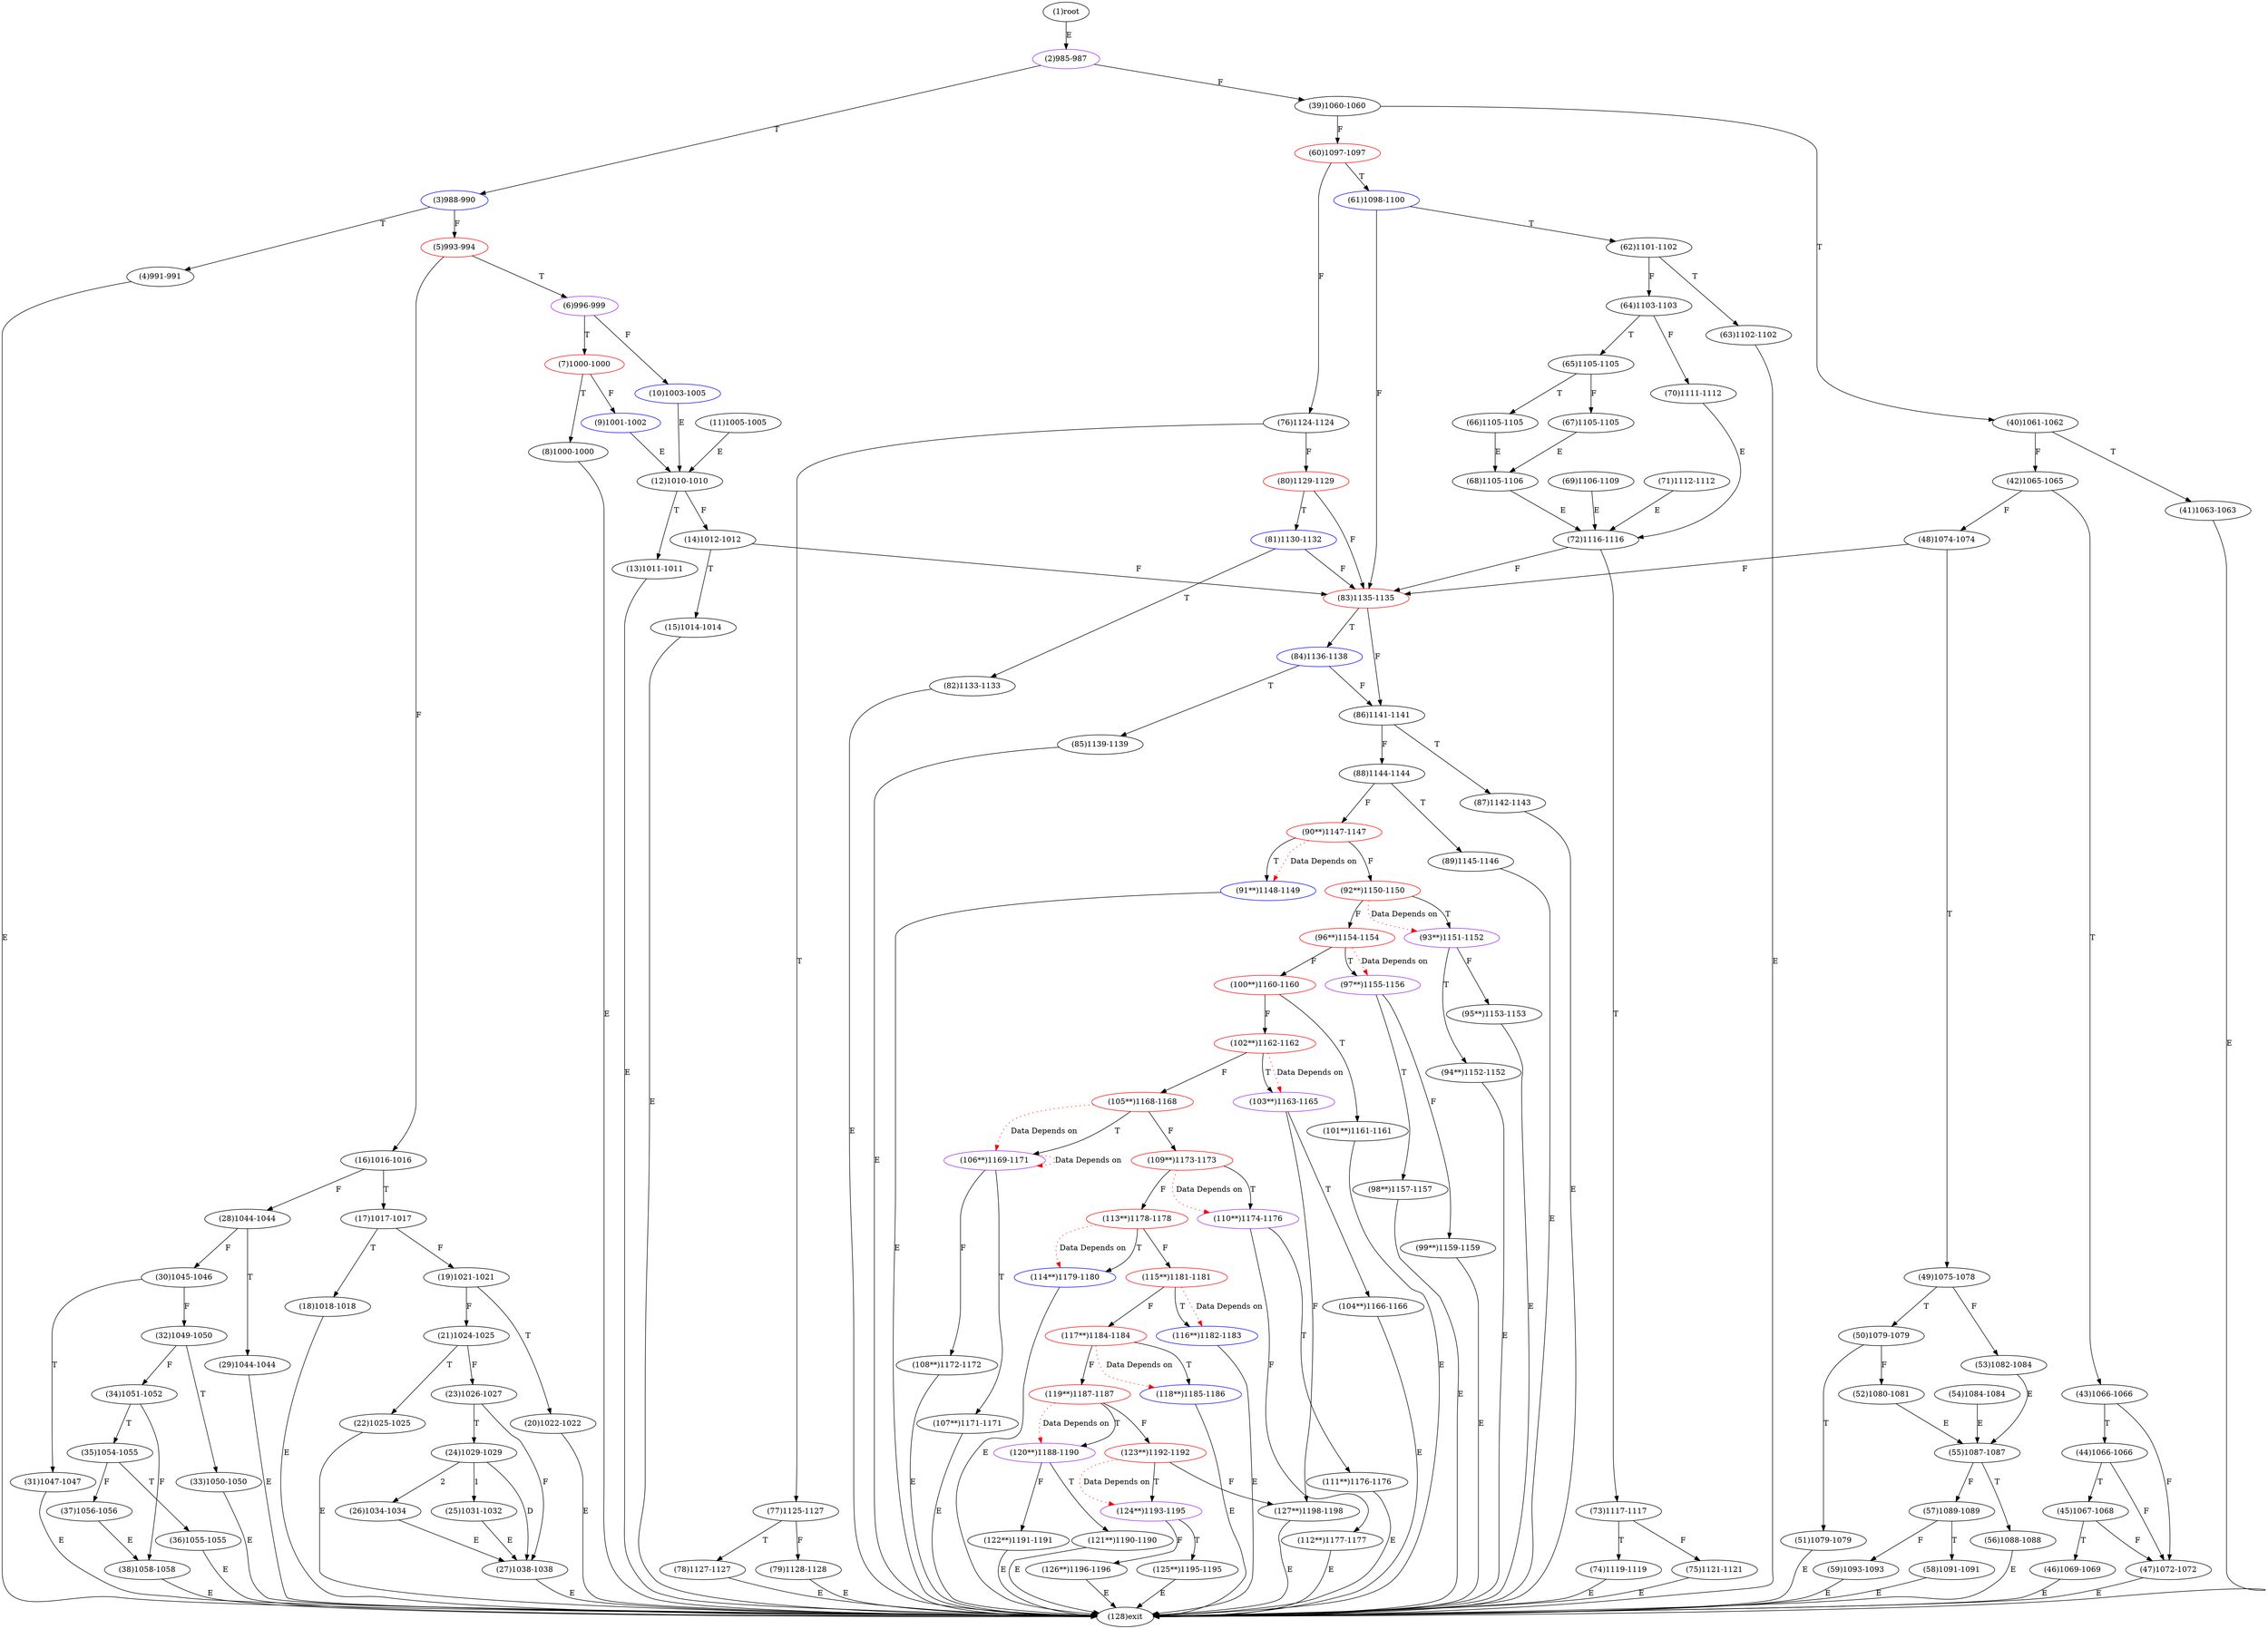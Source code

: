 digraph "" { 
1[ label="(1)root"];
2[ label="(2)985-987",color=purple];
3[ label="(3)988-990",color=blue];
4[ label="(4)991-991"];
5[ label="(5)993-994",color=red];
6[ label="(6)996-999",color=purple];
7[ label="(7)1000-1000",color=red];
8[ label="(8)1000-1000"];
9[ label="(9)1001-1002",color=blue];
10[ label="(10)1003-1005",color=blue];
11[ label="(11)1005-1005"];
12[ label="(12)1010-1010"];
13[ label="(13)1011-1011"];
14[ label="(14)1012-1012"];
15[ label="(15)1014-1014"];
17[ label="(17)1017-1017"];
16[ label="(16)1016-1016"];
19[ label="(19)1021-1021"];
18[ label="(18)1018-1018"];
21[ label="(21)1024-1025"];
20[ label="(20)1022-1022"];
23[ label="(23)1026-1027"];
22[ label="(22)1025-1025"];
25[ label="(25)1031-1032"];
24[ label="(24)1029-1029"];
27[ label="(27)1038-1038"];
26[ label="(26)1034-1034"];
29[ label="(29)1044-1044"];
28[ label="(28)1044-1044"];
31[ label="(31)1047-1047"];
30[ label="(30)1045-1046"];
34[ label="(34)1051-1052"];
35[ label="(35)1054-1055"];
32[ label="(32)1049-1050"];
33[ label="(33)1050-1050"];
38[ label="(38)1058-1058"];
39[ label="(39)1060-1060"];
36[ label="(36)1055-1055"];
37[ label="(37)1056-1056"];
42[ label="(42)1065-1065"];
43[ label="(43)1066-1066"];
40[ label="(40)1061-1062"];
41[ label="(41)1063-1063"];
46[ label="(46)1069-1069"];
47[ label="(47)1072-1072"];
44[ label="(44)1066-1066"];
45[ label="(45)1067-1068"];
51[ label="(51)1079-1079"];
50[ label="(50)1079-1079"];
49[ label="(49)1075-1078"];
48[ label="(48)1074-1074"];
55[ label="(55)1087-1087"];
54[ label="(54)1084-1084"];
53[ label="(53)1082-1084"];
52[ label="(52)1080-1081"];
59[ label="(59)1093-1093"];
58[ label="(58)1091-1091"];
57[ label="(57)1089-1089"];
56[ label="(56)1088-1088"];
63[ label="(63)1102-1102"];
62[ label="(62)1101-1102"];
61[ label="(61)1098-1100",color=blue];
60[ label="(60)1097-1097",color=red];
68[ label="(68)1105-1106"];
69[ label="(69)1106-1109"];
70[ label="(70)1111-1112"];
71[ label="(71)1112-1112"];
64[ label="(64)1103-1103"];
65[ label="(65)1105-1105"];
66[ label="(66)1105-1105"];
67[ label="(67)1105-1105"];
76[ label="(76)1124-1124"];
77[ label="(77)1125-1127"];
78[ label="(78)1127-1127"];
79[ label="(79)1128-1128"];
72[ label="(72)1116-1116"];
73[ label="(73)1117-1117"];
74[ label="(74)1119-1119"];
75[ label="(75)1121-1121"];
85[ label="(85)1139-1139"];
84[ label="(84)1136-1138",color=blue];
87[ label="(87)1142-1143"];
86[ label="(86)1141-1141"];
81[ label="(81)1130-1132",color=blue];
80[ label="(80)1129-1129",color=red];
83[ label="(83)1135-1135",color=red];
82[ label="(82)1133-1133"];
93[ label="(93**)1151-1152",color=purple];
92[ label="(92**)1150-1150",color=red];
95[ label="(95**)1153-1153"];
94[ label="(94**)1152-1152"];
89[ label="(89)1145-1146"];
88[ label="(88)1144-1144"];
91[ label="(91**)1148-1149",color=blue];
90[ label="(90**)1147-1147",color=red];
102[ label="(102**)1162-1162",color=red];
103[ label="(103**)1163-1165",color=purple];
100[ label="(100**)1160-1160",color=red];
101[ label="(101**)1161-1161"];
98[ label="(98**)1157-1157"];
99[ label="(99**)1159-1159"];
96[ label="(96**)1154-1154",color=red];
97[ label="(97**)1155-1156",color=purple];
110[ label="(110**)1174-1176",color=purple];
111[ label="(111**)1176-1176"];
108[ label="(108**)1172-1172"];
109[ label="(109**)1173-1173",color=red];
106[ label="(106**)1169-1171",color=purple];
107[ label="(107**)1171-1171"];
104[ label="(104**)1166-1166"];
105[ label="(105**)1168-1168",color=red];
119[ label="(119**)1187-1187",color=red];
118[ label="(118**)1185-1186",color=blue];
117[ label="(117**)1184-1184",color=red];
116[ label="(116**)1182-1183",color=blue];
115[ label="(115**)1181-1181",color=red];
114[ label="(114**)1179-1180",color=blue];
113[ label="(113**)1178-1178",color=red];
112[ label="(112**)1177-1177"];
127[ label="(127**)1198-1198"];
126[ label="(126**)1196-1196"];
125[ label="(125**)1195-1195"];
124[ label="(124**)1193-1195",color=purple];
123[ label="(123**)1192-1192",color=red];
122[ label="(122**)1191-1191"];
121[ label="(121**)1190-1190"];
120[ label="(120**)1188-1190",color=purple];
128[ label="(128)exit"];
1->2[ label="E"];
2->39[ label="F"];
2->3[ label="T"];
3->5[ label="F"];
3->4[ label="T"];
4->128[ label="E"];
5->16[ label="F"];
5->6[ label="T"];
6->10[ label="F"];
6->7[ label="T"];
7->9[ label="F"];
7->8[ label="T"];
8->128[ label="E"];
9->12[ label="E"];
10->12[ label="E"];
11->12[ label="E"];
12->14[ label="F"];
12->13[ label="T"];
13->128[ label="E"];
14->83[ label="F"];
14->15[ label="T"];
15->128[ label="E"];
16->28[ label="F"];
16->17[ label="T"];
17->19[ label="F"];
17->18[ label="T"];
18->128[ label="E"];
19->21[ label="F"];
19->20[ label="T"];
20->128[ label="E"];
21->23[ label="F"];
21->22[ label="T"];
22->128[ label="E"];
23->27[ label="F"];
23->24[ label="T"];
24->25[ label="1"];
24->26[ label="2"];
24->27[ label="D"];
25->27[ label="E"];
26->27[ label="E"];
27->128[ label="E"];
28->30[ label="F"];
28->29[ label="T"];
29->128[ label="E"];
30->32[ label="F"];
30->31[ label="T"];
31->128[ label="E"];
32->34[ label="F"];
32->33[ label="T"];
33->128[ label="E"];
34->38[ label="F"];
34->35[ label="T"];
35->37[ label="F"];
35->36[ label="T"];
36->128[ label="E"];
37->38[ label="E"];
38->128[ label="E"];
39->60[ label="F"];
39->40[ label="T"];
40->42[ label="F"];
40->41[ label="T"];
41->128[ label="E"];
42->48[ label="F"];
42->43[ label="T"];
43->47[ label="F"];
43->44[ label="T"];
44->47[ label="F"];
44->45[ label="T"];
45->47[ label="F"];
45->46[ label="T"];
46->128[ label="E"];
47->128[ label="E"];
48->83[ label="F"];
48->49[ label="T"];
49->53[ label="F"];
49->50[ label="T"];
50->52[ label="F"];
50->51[ label="T"];
51->128[ label="E"];
52->55[ label="E"];
53->55[ label="E"];
54->55[ label="E"];
55->57[ label="F"];
55->56[ label="T"];
56->128[ label="E"];
57->59[ label="F"];
57->58[ label="T"];
58->128[ label="E"];
59->128[ label="E"];
60->76[ label="F"];
60->61[ label="T"];
61->83[ label="F"];
61->62[ label="T"];
62->64[ label="F"];
62->63[ label="T"];
63->128[ label="E"];
64->70[ label="F"];
64->65[ label="T"];
65->67[ label="F"];
65->66[ label="T"];
66->68[ label="E"];
67->68[ label="E"];
68->72[ label="E"];
69->72[ label="E"];
70->72[ label="E"];
71->72[ label="E"];
72->83[ label="F"];
72->73[ label="T"];
73->75[ label="F"];
73->74[ label="T"];
74->128[ label="E"];
75->128[ label="E"];
76->80[ label="F"];
76->77[ label="T"];
77->79[ label="F"];
77->78[ label="T"];
78->128[ label="E"];
79->128[ label="E"];
80->83[ label="F"];
80->81[ label="T"];
81->83[ label="F"];
81->82[ label="T"];
82->128[ label="E"];
83->86[ label="F"];
83->84[ label="T"];
84->86[ label="F"];
84->85[ label="T"];
85->128[ label="E"];
86->88[ label="F"];
86->87[ label="T"];
87->128[ label="E"];
88->90[ label="F"];
88->89[ label="T"];
89->128[ label="E"];
90->92[ label="F"];
90->91[ label="T"];
91->128[ label="E"];
92->96[ label="F"];
92->93[ label="T"];
93->95[ label="F"];
93->94[ label="T"];
94->128[ label="E"];
95->128[ label="E"];
96->100[ label="F"];
96->97[ label="T"];
97->99[ label="F"];
97->98[ label="T"];
98->128[ label="E"];
99->128[ label="E"];
100->102[ label="F"];
100->101[ label="T"];
101->128[ label="E"];
102->105[ label="F"];
102->103[ label="T"];
103->127[ label="F"];
103->104[ label="T"];
104->128[ label="E"];
105->109[ label="F"];
105->106[ label="T"];
106->108[ label="F"];
106->107[ label="T"];
107->128[ label="E"];
108->128[ label="E"];
109->113[ label="F"];
109->110[ label="T"];
110->112[ label="F"];
110->111[ label="T"];
111->128[ label="E"];
112->128[ label="E"];
113->115[ label="F"];
113->114[ label="T"];
114->128[ label="E"];
115->117[ label="F"];
115->116[ label="T"];
116->128[ label="E"];
117->119[ label="F"];
117->118[ label="T"];
118->128[ label="E"];
119->123[ label="F"];
119->120[ label="T"];
120->122[ label="F"];
120->121[ label="T"];
121->128[ label="E"];
122->128[ label="E"];
123->127[ label="F"];
123->124[ label="T"];
124->126[ label="F"];
124->125[ label="T"];
125->128[ label="E"];
126->128[ label="E"];
127->128[ label="E"];
92->93[ color="red" label="Data Depends on" style = dotted ];
90->91[ color="red" label="Data Depends on" style = dotted ];
102->103[ color="red" label="Data Depends on" style = dotted ];
96->97[ color="red" label="Data Depends on" style = dotted ];
109->110[ color="red" label="Data Depends on" style = dotted ];
106->106[ color="red" label="Data Depends on" style = dotted ];
105->106[ color="red" label="Data Depends on" style = dotted ];
119->120[ color="red" label="Data Depends on" style = dotted ];
117->118[ color="red" label="Data Depends on" style = dotted ];
115->116[ color="red" label="Data Depends on" style = dotted ];
113->114[ color="red" label="Data Depends on" style = dotted ];
123->124[ color="red" label="Data Depends on" style = dotted ];
}